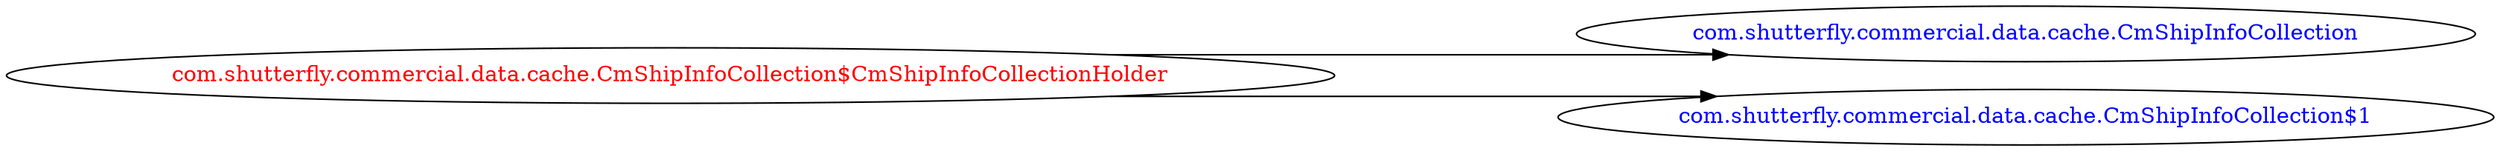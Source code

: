 digraph dependencyGraph {
 concentrate=true;
 ranksep="2.0";
 rankdir="LR"; 
 splines="ortho";
"com.shutterfly.commercial.data.cache.CmShipInfoCollection$CmShipInfoCollectionHolder" [fontcolor="red"];
"com.shutterfly.commercial.data.cache.CmShipInfoCollection" [ fontcolor="blue" ];
"com.shutterfly.commercial.data.cache.CmShipInfoCollection$CmShipInfoCollectionHolder"->"com.shutterfly.commercial.data.cache.CmShipInfoCollection";
"com.shutterfly.commercial.data.cache.CmShipInfoCollection$1" [ fontcolor="blue" ];
"com.shutterfly.commercial.data.cache.CmShipInfoCollection$CmShipInfoCollectionHolder"->"com.shutterfly.commercial.data.cache.CmShipInfoCollection$1";
}